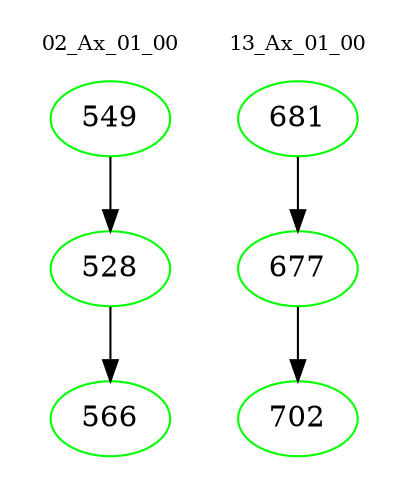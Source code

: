 digraph{
subgraph cluster_0 {
color = white
label = "02_Ax_01_00";
fontsize=10;
T0_549 [label="549", color="green"]
T0_549 -> T0_528 [color="black"]
T0_528 [label="528", color="green"]
T0_528 -> T0_566 [color="black"]
T0_566 [label="566", color="green"]
}
subgraph cluster_1 {
color = white
label = "13_Ax_01_00";
fontsize=10;
T1_681 [label="681", color="green"]
T1_681 -> T1_677 [color="black"]
T1_677 [label="677", color="green"]
T1_677 -> T1_702 [color="black"]
T1_702 [label="702", color="green"]
}
}
